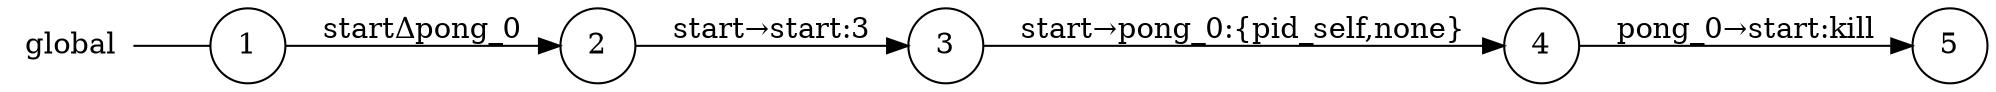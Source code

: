 digraph global {
	rankdir="LR";
	n_0 [label="global", shape="plaintext"];
	n_1 [id="3", shape=circle, label="3"];
	n_2 [id="4", shape=circle, label="4"];
	n_3 [id="5", shape=circle, label="5"];
	n_4 [id="2", shape=circle, label="2"];
	n_5 [id="1", shape=circle, label="1"];
	n_0 -> n_5 [arrowhead=none];

	n_4 -> n_1 [id="[$e|1]", label="start→start:3"];
	n_2 -> n_3 [id="[$e|3]", label="pong_0→start:kill"];
	n_5 -> n_4 [id="[$e|0]", label="startΔpong_0"];
	n_1 -> n_2 [id="[$e|2]", label="start→pong_0:{pid_self,none}"];
}
